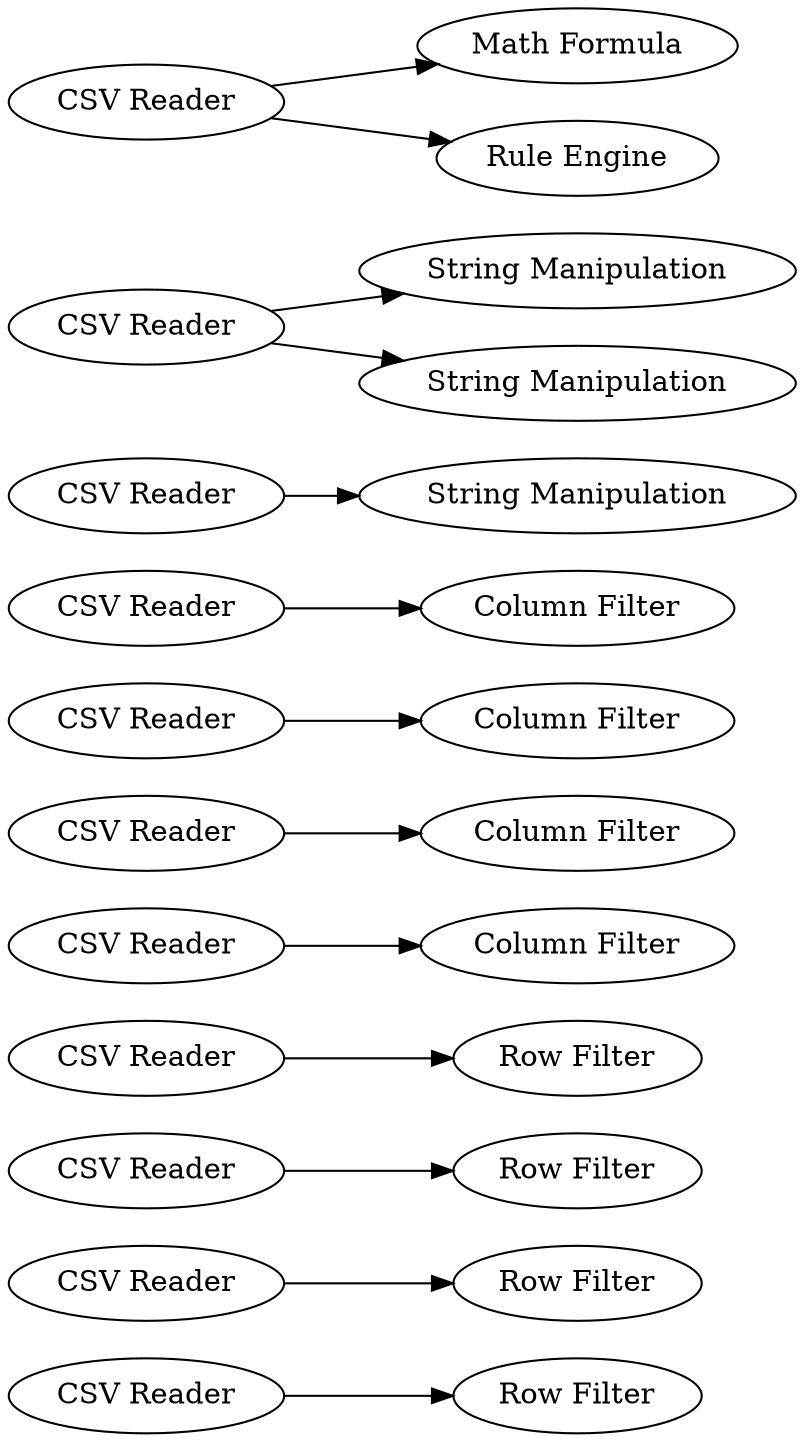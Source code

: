 digraph {
	1 [label="CSV Reader"]
	2 [label="CSV Reader"]
	3 [label="CSV Reader"]
	4 [label="CSV Reader"]
	5 [label="Row Filter"]
	6 [label="Row Filter"]
	7 [label="Row Filter"]
	8 [label="Row Filter"]
	9 [label="CSV Reader"]
	10 [label="CSV Reader"]
	11 [label="CSV Reader"]
	12 [label="CSV Reader"]
	13 [label="Column Filter"]
	14 [label="Column Filter"]
	15 [label="Column Filter"]
	16 [label="Column Filter"]
	17 [label="CSV Reader"]
	18 [label="String Manipulation"]
	19 [label="String Manipulation"]
	20 [label="CSV Reader"]
	21 [label="String Manipulation"]
	22 [label="Math Formula"]
	23 [label="CSV Reader"]
	24 [label="Rule Engine"]
	1 -> 5
	2 -> 6
	3 -> 7
	4 -> 8
	9 -> 13
	10 -> 14
	11 -> 15
	12 -> 16
	17 -> 18
	20 -> 19
	20 -> 21
	23 -> 22
	23 -> 24
	rankdir=LR
}
